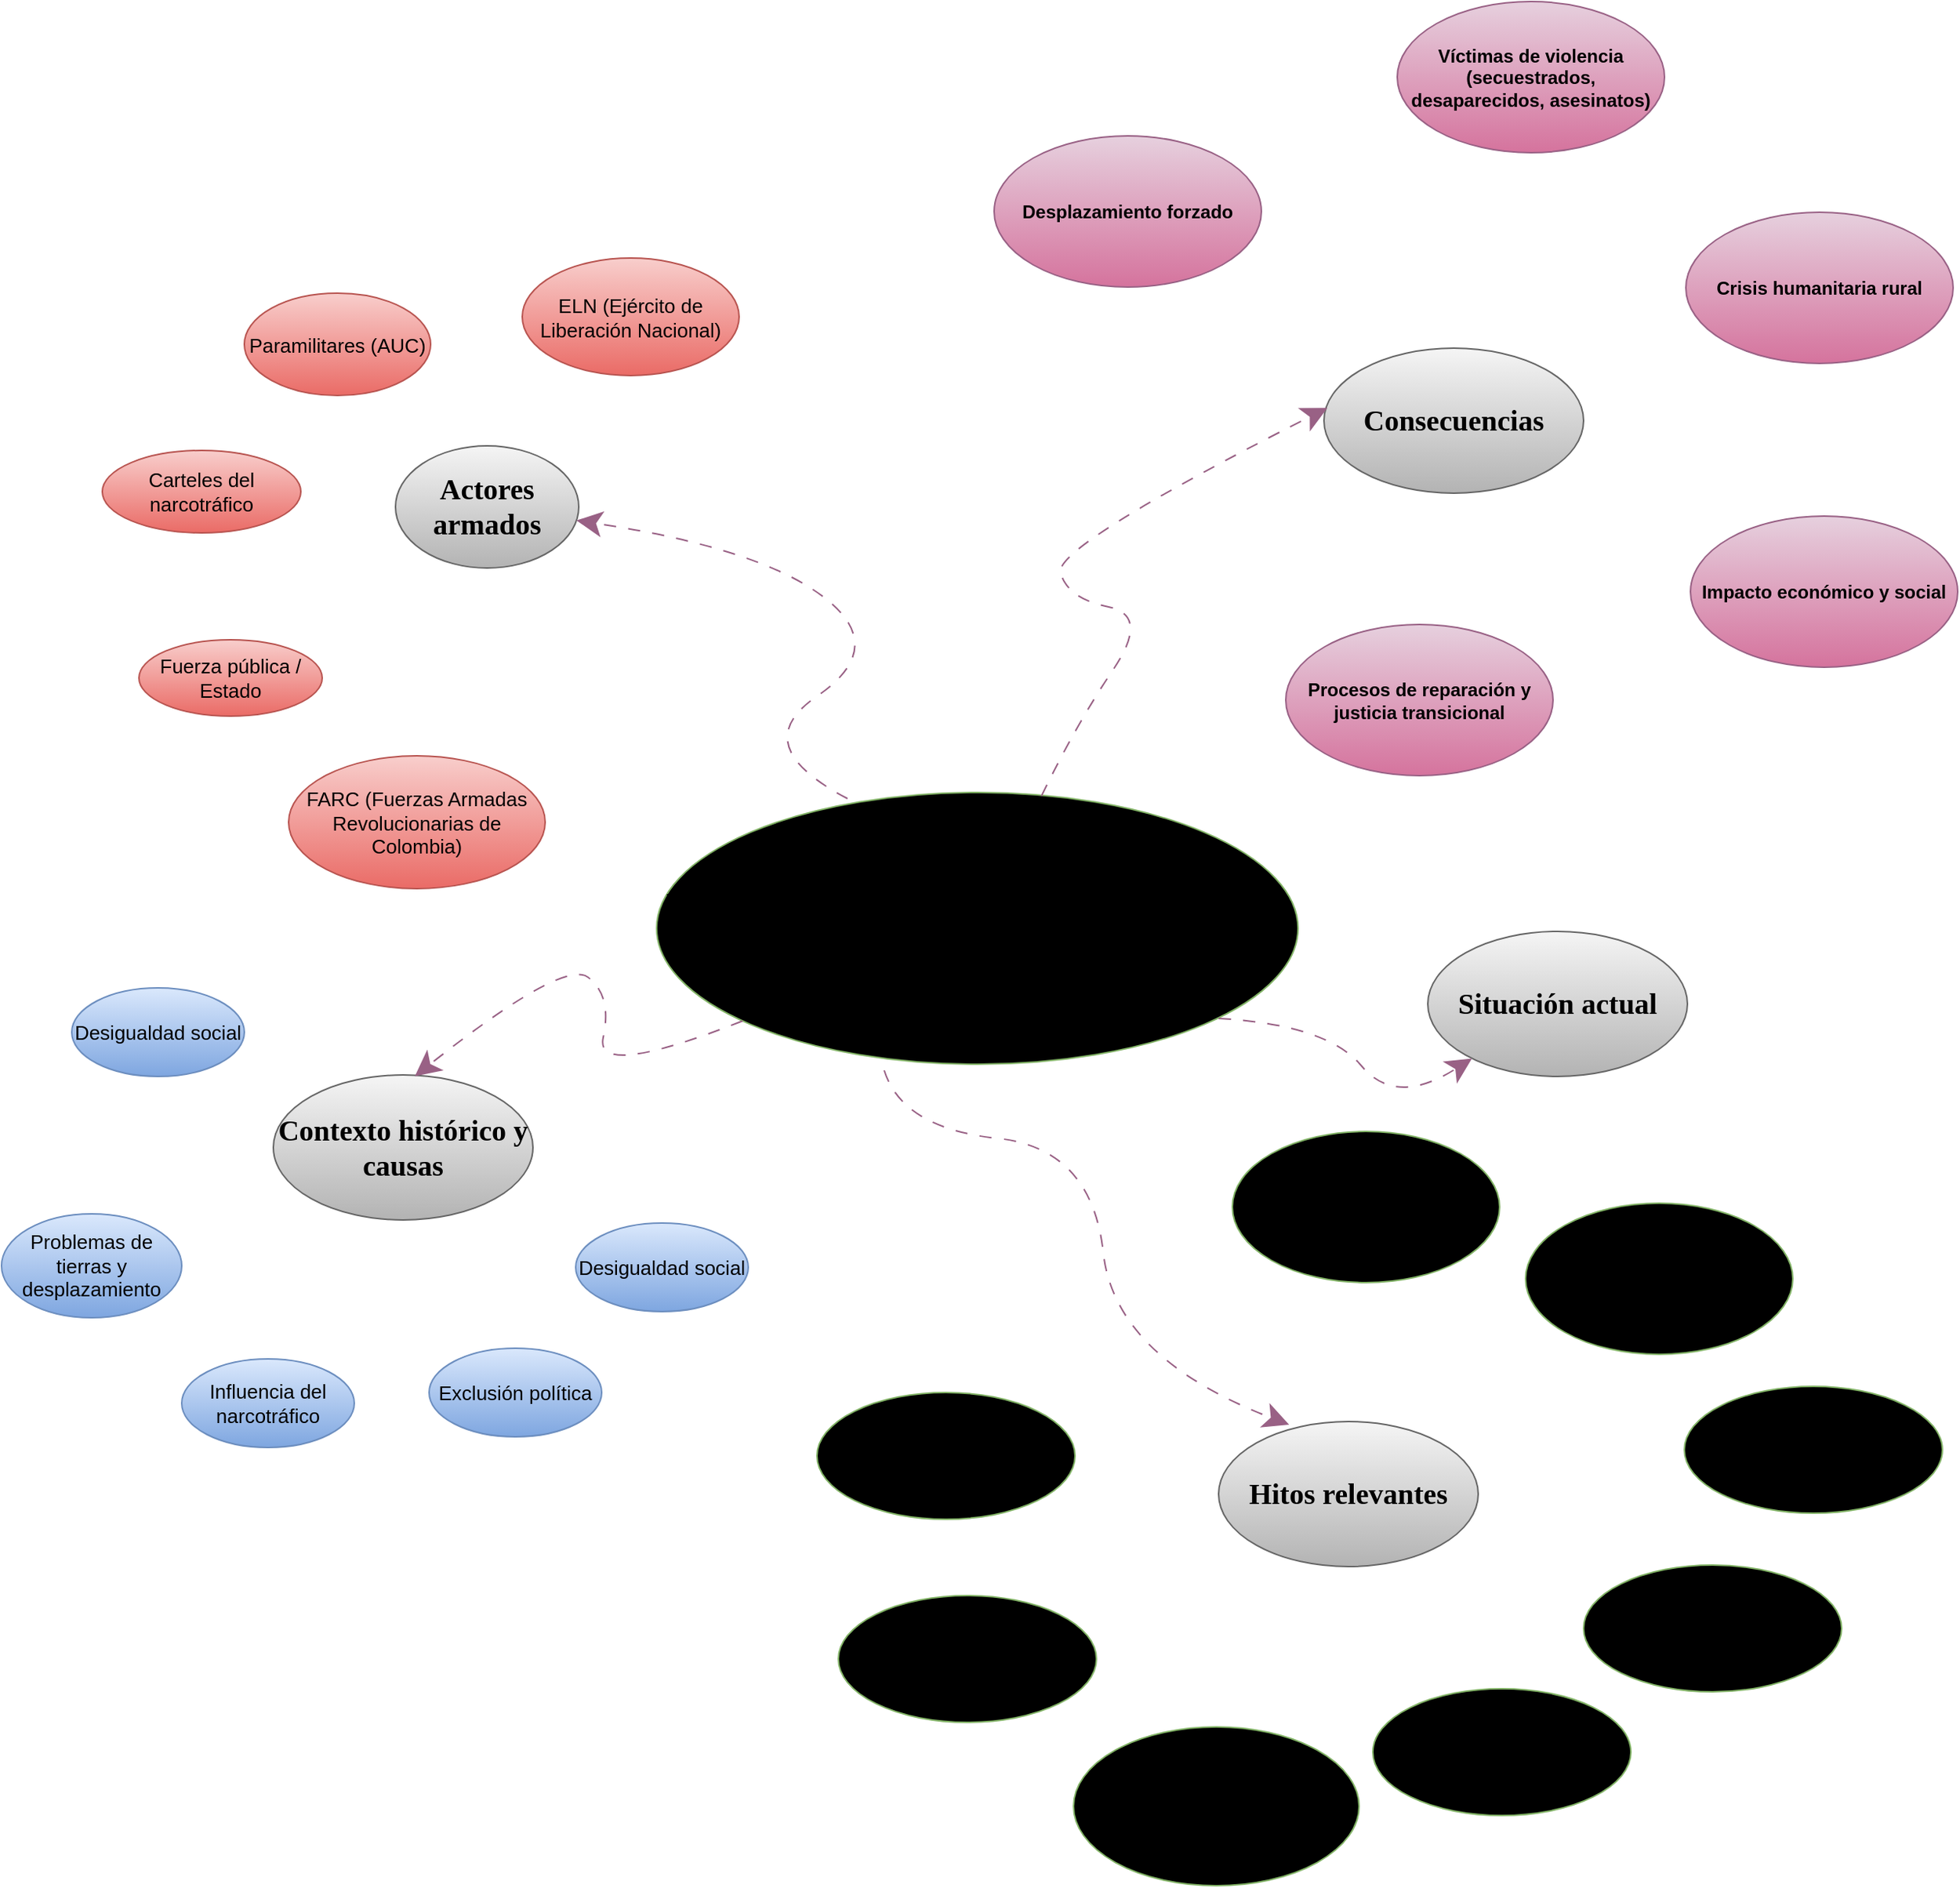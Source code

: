 <mxfile version="28.1.2">
  <diagram id="AttYlrDJAX9aKZHuvHc5" name="Página-1">
    <mxGraphModel dx="1675" dy="773" grid="0" gridSize="10" guides="0" tooltips="1" connect="0" arrows="1" fold="1" page="1" pageScale="1" pageWidth="2000" pageHeight="1700" background="light-dark(#FFFFFF,#FFFFFF)" math="0" shadow="0">
      <root>
        <mxCell id="0" />
        <mxCell id="1" parent="0" />
        <mxCell id="H_8EhADn51h16BN9ZeOo-1" value="&lt;font face=&quot;Times New Roman&quot; style=&quot;font-size: 25px; color: light-dark(rgb(0, 0, 0), rgb(255, 255, 51));&quot;&gt;&lt;i&gt;&lt;strong style=&quot;&quot; data-end=&quot;166&quot; data-start=&quot;101&quot;&gt;Hitos del conflicto armado en Colombia en los últimos 50 años&lt;/strong&gt;.&lt;/i&gt;&lt;/font&gt;" style="ellipse;whiteSpace=wrap;html=1;fillColor=#d5e8d4;strokeColor=#82b366;gradientColor=light-dark(#97D077,#66FF66);" vertex="1" parent="1">
          <mxGeometry x="767" y="792" width="420" height="178" as="geometry" />
        </mxCell>
        <mxCell id="H_8EhADn51h16BN9ZeOo-2" value="&lt;font face=&quot;Times New Roman&quot; style=&quot;color: light-dark(rgb(0, 0, 0), rgb(255, 255, 51)); font-size: 19px;&quot;&gt;&lt;b&gt;Contexto histórico y causas&lt;/b&gt;&lt;/font&gt;" style="ellipse;whiteSpace=wrap;html=1;fillColor=#f5f5f5;strokeColor=#666666;gradientColor=#b3b3b3;" vertex="1" parent="1">
          <mxGeometry x="516" y="977" width="170" height="95" as="geometry" />
        </mxCell>
        <mxCell id="H_8EhADn51h16BN9ZeOo-3" value="&lt;font face=&quot;Times New Roman&quot; style=&quot;color: light-dark(rgb(0, 0, 0), rgb(255, 255, 51)); font-size: 19px;&quot;&gt;&lt;b&gt;Actores armados&lt;/b&gt;&lt;/font&gt;" style="ellipse;whiteSpace=wrap;html=1;fillColor=#f5f5f5;strokeColor=#666666;gradientColor=#b3b3b3;" vertex="1" parent="1">
          <mxGeometry x="596" y="565" width="120" height="80" as="geometry" />
        </mxCell>
        <mxCell id="H_8EhADn51h16BN9ZeOo-4" value="&lt;font face=&quot;Times New Roman&quot; style=&quot;color: light-dark(rgb(0, 0, 0), rgb(255, 255, 51)); font-size: 19px;&quot;&gt;&lt;b&gt;Hitos relevantes&lt;/b&gt;&lt;/font&gt;" style="ellipse;whiteSpace=wrap;html=1;fillColor=#f5f5f5;strokeColor=#666666;gradientColor=#b3b3b3;" vertex="1" parent="1">
          <mxGeometry x="1135" y="1204" width="170" height="95" as="geometry" />
        </mxCell>
        <mxCell id="H_8EhADn51h16BN9ZeOo-5" value="&lt;font face=&quot;Times New Roman&quot; style=&quot;color: light-dark(rgb(0, 0, 0), rgb(255, 255, 51)); font-size: 19px;&quot;&gt;&lt;b&gt;Consecuencias&lt;/b&gt;&lt;/font&gt;" style="ellipse;whiteSpace=wrap;html=1;fillColor=#f5f5f5;strokeColor=#666666;gradientColor=#b3b3b3;" vertex="1" parent="1">
          <mxGeometry x="1204" y="501" width="170" height="95" as="geometry" />
        </mxCell>
        <mxCell id="H_8EhADn51h16BN9ZeOo-6" value="&lt;font face=&quot;Times New Roman&quot; style=&quot;color: light-dark(rgb(0, 0, 0), rgb(255, 255, 51)); font-size: 19px;&quot;&gt;&lt;b&gt;Situación actual&lt;/b&gt;&lt;/font&gt;" style="ellipse;whiteSpace=wrap;html=1;fillColor=#f5f5f5;strokeColor=#666666;gradientColor=#b3b3b3;" vertex="1" parent="1">
          <mxGeometry x="1272" y="883" width="170" height="95" as="geometry" />
        </mxCell>
        <mxCell id="H_8EhADn51h16BN9ZeOo-7" value="" style="curved=1;endArrow=classic;html=1;rounded=0;fillColor=#e6d0de;gradientColor=#d5739d;strokeColor=#996185;startSize=20;endSize=14;fontStyle=0;dashed=1;dashPattern=8 8;startArrow=none;startFill=0;entryX=0.013;entryY=0.412;entryDx=0;entryDy=0;entryPerimeter=0;exitX=0.6;exitY=0.013;exitDx=0;exitDy=0;exitPerimeter=0;" edge="1" parent="1" source="H_8EhADn51h16BN9ZeOo-1" target="H_8EhADn51h16BN9ZeOo-5">
          <mxGeometry width="50" height="50" relative="1" as="geometry">
            <mxPoint x="1017" y="787" as="sourcePoint" />
            <mxPoint x="1051.5" y="643.11" as="targetPoint" />
            <Array as="points">
              <mxPoint x="1042" y="747" />
              <mxPoint x="1090" y="676" />
              <mxPoint x="1036" y="665" />
              <mxPoint x="1027" y="631" />
            </Array>
          </mxGeometry>
        </mxCell>
        <mxCell id="H_8EhADn51h16BN9ZeOo-9" value="" style="curved=1;endArrow=classic;html=1;rounded=0;fillColor=#e6d0de;gradientColor=#d5739d;strokeColor=#996185;startSize=20;endSize=14;fontStyle=0;dashed=1;dashPattern=8 8;startArrow=none;startFill=0;" edge="1" parent="1" target="H_8EhADn51h16BN9ZeOo-3">
          <mxGeometry width="50" height="50" relative="1" as="geometry">
            <mxPoint x="891.99" y="796" as="sourcePoint" />
            <mxPoint x="718.999" y="621.062" as="targetPoint" />
            <Array as="points">
              <mxPoint x="824.99" y="761" />
              <mxPoint x="918.99" y="697" />
              <mxPoint x="835" y="632" />
            </Array>
          </mxGeometry>
        </mxCell>
        <mxCell id="H_8EhADn51h16BN9ZeOo-11" value="" style="curved=1;endArrow=classic;html=1;rounded=0;fillColor=#e6d0de;gradientColor=#d5739d;strokeColor=#996185;startSize=20;endSize=14;fontStyle=0;dashed=1;dashPattern=8 8;startArrow=none;startFill=0;entryX=0.272;entryY=0.022;entryDx=0;entryDy=0;entryPerimeter=0;" edge="1" parent="1" target="H_8EhADn51h16BN9ZeOo-4">
          <mxGeometry width="50" height="50" relative="1" as="geometry">
            <mxPoint x="916" y="974" as="sourcePoint" />
            <mxPoint x="948" y="1116" as="targetPoint" />
            <Array as="points">
              <mxPoint x="928" y="1012" />
              <mxPoint x="1052" y="1025" />
              <mxPoint x="1067" y="1162" />
            </Array>
          </mxGeometry>
        </mxCell>
        <mxCell id="H_8EhADn51h16BN9ZeOo-12" value="" style="curved=1;endArrow=classic;html=1;rounded=0;fillColor=#e6d0de;gradientColor=#d5739d;strokeColor=#996185;startSize=20;endSize=14;fontStyle=0;dashed=1;dashPattern=8 8;startArrow=none;startFill=0;" edge="1" parent="1" target="H_8EhADn51h16BN9ZeOo-6">
          <mxGeometry width="50" height="50" relative="1" as="geometry">
            <mxPoint x="1135" y="940" as="sourcePoint" />
            <mxPoint x="1164" y="1084" as="targetPoint" />
            <Array as="points">
              <mxPoint x="1206" y="944" />
              <mxPoint x="1251" y="998" />
            </Array>
          </mxGeometry>
        </mxCell>
        <mxCell id="H_8EhADn51h16BN9ZeOo-13" value="" style="curved=1;endArrow=classic;html=1;rounded=0;fillColor=#e6d0de;gradientColor=#d5739d;strokeColor=#996185;startSize=20;endSize=14;fontStyle=0;dashed=1;dashPattern=8 8;startArrow=none;startFill=0;entryX=0.545;entryY=0.009;entryDx=0;entryDy=0;entryPerimeter=0;" edge="1" parent="1" source="H_8EhADn51h16BN9ZeOo-1" target="H_8EhADn51h16BN9ZeOo-2">
          <mxGeometry width="50" height="50" relative="1" as="geometry">
            <mxPoint x="747" y="1021" as="sourcePoint" />
            <mxPoint x="623" y="966" as="targetPoint" />
            <Array as="points">
              <mxPoint x="726" y="980" />
              <mxPoint x="738" y="925" />
              <mxPoint x="706" y="901" />
            </Array>
          </mxGeometry>
        </mxCell>
        <mxCell id="H_8EhADn51h16BN9ZeOo-14" value="&lt;font style=&quot;color: light-dark(rgb(0, 0, 0), rgb(51, 255, 255)); font-size: 13px;&quot;&gt;Desigualdad social&lt;/font&gt;" style="ellipse;whiteSpace=wrap;html=1;fillColor=#dae8fc;strokeColor=#6c8ebf;gradientColor=#7ea6e0;" vertex="1" parent="1">
          <mxGeometry x="384" y="920" width="113" height="58" as="geometry" />
        </mxCell>
        <mxCell id="H_8EhADn51h16BN9ZeOo-15" value="&lt;font style=&quot;color: light-dark(rgb(0, 0, 0), rgb(51, 255, 255)); font-size: 13px;&quot;&gt;Problemas de tierras y desplazamiento&lt;/font&gt;" style="ellipse;whiteSpace=wrap;html=1;fillColor=#dae8fc;strokeColor=#6c8ebf;gradientColor=#7ea6e0;" vertex="1" parent="1">
          <mxGeometry x="338" y="1068" width="118" height="68" as="geometry" />
        </mxCell>
        <mxCell id="H_8EhADn51h16BN9ZeOo-16" value="&lt;font style=&quot;color: light-dark(rgb(0, 0, 0), rgb(51, 255, 255)); font-size: 13px;&quot;&gt;Desigualdad social&lt;/font&gt;" style="ellipse;whiteSpace=wrap;html=1;fillColor=#dae8fc;strokeColor=#6c8ebf;gradientColor=#7ea6e0;" vertex="1" parent="1">
          <mxGeometry x="714" y="1074" width="113" height="58" as="geometry" />
        </mxCell>
        <mxCell id="H_8EhADn51h16BN9ZeOo-17" value="&lt;font style=&quot;color: light-dark(rgb(0, 0, 0), rgb(51, 255, 255)); font-size: 13px;&quot;&gt;Influencia del narcotráfico&lt;/font&gt;" style="ellipse;whiteSpace=wrap;html=1;fillColor=#dae8fc;strokeColor=#6c8ebf;gradientColor=#7ea6e0;" vertex="1" parent="1">
          <mxGeometry x="456" y="1163" width="113" height="58" as="geometry" />
        </mxCell>
        <mxCell id="H_8EhADn51h16BN9ZeOo-18" value="&lt;font style=&quot;color: light-dark(rgb(0, 0, 0), rgb(51, 255, 255)); font-size: 13px;&quot;&gt;Exclusión política&lt;/font&gt;" style="ellipse;whiteSpace=wrap;html=1;fillColor=#dae8fc;strokeColor=#6c8ebf;gradientColor=#7ea6e0;" vertex="1" parent="1">
          <mxGeometry x="618" y="1156" width="113" height="58" as="geometry" />
        </mxCell>
        <mxCell id="H_8EhADn51h16BN9ZeOo-19" value="&lt;font style=&quot;color: light-dark(rgb(0, 0, 0), rgb(51, 255, 255)); font-size: 13px;&quot;&gt;FARC (Fuerzas Armadas Revolucionarias de Colombia)&lt;/font&gt;" style="ellipse;whiteSpace=wrap;html=1;fillColor=#f8cecc;strokeColor=light-dark(#B85450,#66FFFF);gradientColor=#ea6b66;" vertex="1" parent="1">
          <mxGeometry x="526" y="768" width="168" height="87" as="geometry" />
        </mxCell>
        <mxCell id="H_8EhADn51h16BN9ZeOo-20" value="&lt;font style=&quot;color: light-dark(rgb(0, 0, 0), rgb(51, 255, 255)); font-size: 13px;&quot;&gt;ELN (Ejército de Liberación Nacional)&lt;/font&gt;" style="ellipse;whiteSpace=wrap;html=1;fillColor=#f8cecc;strokeColor=light-dark(#B85450,#33FFFF);gradientColor=#ea6b66;" vertex="1" parent="1">
          <mxGeometry x="679" y="442" width="142" height="77" as="geometry" />
        </mxCell>
        <mxCell id="H_8EhADn51h16BN9ZeOo-21" value="&lt;font style=&quot;color: light-dark(rgb(0, 0, 0), rgb(51, 255, 255)); font-size: 13px;&quot;&gt;Paramilitares (AUC)&lt;/font&gt;" style="ellipse;whiteSpace=wrap;html=1;fillColor=#f8cecc;strokeColor=light-dark(#B85450,#66FFFF);gradientColor=#ea6b66;" vertex="1" parent="1">
          <mxGeometry x="497" y="465" width="122" height="67" as="geometry" />
        </mxCell>
        <mxCell id="H_8EhADn51h16BN9ZeOo-22" value="&lt;font style=&quot;color: light-dark(rgb(0, 0, 0), rgb(51, 255, 255)); font-size: 13px;&quot;&gt;Carteles del narcotráfico&lt;/font&gt;" style="ellipse;whiteSpace=wrap;html=1;fillColor=#f8cecc;strokeColor=light-dark(#B85450,#66FFFF);gradientColor=#ea6b66;" vertex="1" parent="1">
          <mxGeometry x="404" y="568" width="130" height="54" as="geometry" />
        </mxCell>
        <mxCell id="H_8EhADn51h16BN9ZeOo-23" value="&lt;font style=&quot;color: light-dark(rgb(0, 0, 0), rgb(51, 255, 255)); font-size: 13px;&quot;&gt;Fuerza pública / Estado&lt;/font&gt;" style="ellipse;whiteSpace=wrap;html=1;fillColor=#f8cecc;strokeColor=light-dark(#B85450,#66FFFF);gradientColor=#ea6b66;" vertex="1" parent="1">
          <mxGeometry x="428" y="692" width="120" height="50" as="geometry" />
        </mxCell>
        <mxCell id="H_8EhADn51h16BN9ZeOo-24" value="&lt;font style=&quot;color: light-dark(rgb(0, 0, 0), rgb(51, 255, 255)); font-size: 13px;&quot;&gt;1982: Inicio de diálogos de paz con FARC (Betancur)&lt;/font&gt;" style="ellipse;whiteSpace=wrap;html=1;fillColor=#d5e8d4;strokeColor=#82b366;gradientColor=light-dark(#97D077,#295A52);" vertex="1" parent="1">
          <mxGeometry x="872" y="1185" width="169" height="83" as="geometry" />
        </mxCell>
        <mxCell id="H_8EhADn51h16BN9ZeOo-25" value="&lt;font style=&quot;color: light-dark(rgb(0, 0, 0), rgb(51, 255, 255)); font-size: 13px;&quot;&gt;1984: Acuerdo de cese al fuego con FARC (La Uribe)&lt;/font&gt;" style="ellipse;whiteSpace=wrap;html=1;fillColor=#d5e8d4;strokeColor=#82b366;gradientColor=light-dark(#97D077,#295A52);" vertex="1" parent="1">
          <mxGeometry x="886" y="1318" width="169" height="83" as="geometry" />
        </mxCell>
        <mxCell id="H_8EhADn51h16BN9ZeOo-26" value="&lt;font style=&quot;color: light-dark(rgb(0, 0, 0), rgb(51, 255, 255)); font-size: 13px;&quot;&gt;1991: Nueva Constitución — apertura política, desmovilización M-19&lt;/font&gt;" style="ellipse;whiteSpace=wrap;html=1;fillColor=#d5e8d4;strokeColor=#82b366;gradientColor=light-dark(#97D077,#295A52);" vertex="1" parent="1">
          <mxGeometry x="1040" y="1404" width="187" height="104" as="geometry" />
        </mxCell>
        <mxCell id="H_8EhADn51h16BN9ZeOo-27" value="&lt;font style=&quot;color: light-dark(rgb(0, 0, 0), rgb(51, 255, 255)); font-size: 13px;&quot;&gt;1997-2006: Auge paramilitar (AUC)&lt;/font&gt;" style="ellipse;whiteSpace=wrap;html=1;fillColor=#d5e8d4;strokeColor=#82b366;gradientColor=light-dark(#97D077,#295A52);" vertex="1" parent="1">
          <mxGeometry x="1236" y="1379" width="169" height="83" as="geometry" />
        </mxCell>
        <mxCell id="H_8EhADn51h16BN9ZeOo-28" value="&lt;font style=&quot;color: light-dark(rgb(0, 0, 0), rgb(51, 255, 255)); font-size: 13px;&quot;&gt;2002-2010: Política de Seguridad Democrática (Uribe)&lt;/font&gt;" style="ellipse;whiteSpace=wrap;html=1;fillColor=#d5e8d4;strokeColor=#82b366;gradientColor=light-dark(#97D077,#295A52);" vertex="1" parent="1">
          <mxGeometry x="1374" y="1298" width="169" height="83" as="geometry" />
        </mxCell>
        <mxCell id="H_8EhADn51h16BN9ZeOo-29" value="&lt;font style=&quot;color: light-dark(rgb(0, 0, 0), rgb(51, 255, 255)); font-size: 13px;&quot;&gt;2012-2016: Proceso de paz con FARC (La Habana)&lt;/font&gt;" style="ellipse;whiteSpace=wrap;html=1;fillColor=#d5e8d4;strokeColor=#82b366;gradientColor=light-dark(#97D077,#295A52);" vertex="1" parent="1">
          <mxGeometry x="1440" y="1181" width="169" height="83" as="geometry" />
        </mxCell>
        <mxCell id="H_8EhADn51h16BN9ZeOo-30" value="&lt;font style=&quot;color: light-dark(rgb(0, 0, 0), rgb(51, 255, 255)); font-size: 13px;&quot;&gt;2016: Firma del Acuerdo de Paz con FARC &lt;br&gt;(Juan Manuel Santos)&lt;/font&gt;" style="ellipse;whiteSpace=wrap;html=1;fillColor=#d5e8d4;strokeColor=#82b366;gradientColor=light-dark(#97D077,#295A52);" vertex="1" parent="1">
          <mxGeometry x="1336" y="1061" width="175" height="99" as="geometry" />
        </mxCell>
        <mxCell id="H_8EhADn51h16BN9ZeOo-31" value="&lt;font style=&quot;color: light-dark(rgb(0, 0, 0), rgb(51, 255, 255));&quot;&gt;2019-presente: Disidencias y ELN continúan con presencia armada&lt;/font&gt;" style="ellipse;whiteSpace=wrap;html=1;fillColor=#d5e8d4;strokeColor=#82b366;gradientColor=light-dark(#97D077,#295A52);" vertex="1" parent="1">
          <mxGeometry x="1144" y="1014" width="175" height="99" as="geometry" />
        </mxCell>
        <mxCell id="H_8EhADn51h16BN9ZeOo-32" value="&lt;font style=&quot;color: light-dark(rgb(0, 0, 0), rgb(0, 255, 0));&quot;&gt;&lt;b style=&quot;&quot;&gt;Desplazamiento forzado&lt;/b&gt;&lt;/font&gt;" style="ellipse;whiteSpace=wrap;html=1;fillColor=#e6d0de;strokeColor=#996185;gradientColor=#d5739d;" vertex="1" parent="1">
          <mxGeometry x="988" y="362" width="175" height="99" as="geometry" />
        </mxCell>
        <mxCell id="H_8EhADn51h16BN9ZeOo-33" value="&lt;font style=&quot;color: light-dark(rgb(0, 0, 0), rgb(0, 255, 0));&quot;&gt;&lt;b style=&quot;&quot;&gt;Víctimas de violencia (secuestrados, desaparecidos, asesinatos)&lt;/b&gt;&lt;/font&gt;" style="ellipse;whiteSpace=wrap;html=1;fillColor=#e6d0de;strokeColor=#996185;gradientColor=#d5739d;" vertex="1" parent="1">
          <mxGeometry x="1252" y="274" width="175" height="99" as="geometry" />
        </mxCell>
        <mxCell id="H_8EhADn51h16BN9ZeOo-34" value="&lt;font style=&quot;color: light-dark(rgb(0, 0, 0), rgb(0, 255, 0));&quot;&gt;&lt;b style=&quot;&quot;&gt;Crisis humanitaria rural&lt;/b&gt;&lt;/font&gt;" style="ellipse;whiteSpace=wrap;html=1;fillColor=#e6d0de;strokeColor=#996185;gradientColor=#d5739d;" vertex="1" parent="1">
          <mxGeometry x="1441" y="412" width="175" height="99" as="geometry" />
        </mxCell>
        <mxCell id="H_8EhADn51h16BN9ZeOo-35" value="&lt;font style=&quot;color: light-dark(rgb(0, 0, 0), rgb(0, 255, 0));&quot;&gt;&lt;b style=&quot;&quot;&gt;Impacto económico y social&lt;/b&gt;&lt;/font&gt;" style="ellipse;whiteSpace=wrap;html=1;fillColor=#e6d0de;strokeColor=#996185;gradientColor=#d5739d;" vertex="1" parent="1">
          <mxGeometry x="1444" y="611" width="175" height="99" as="geometry" />
        </mxCell>
        <mxCell id="H_8EhADn51h16BN9ZeOo-36" value="&lt;font style=&quot;color: light-dark(rgb(0, 0, 0), rgb(0, 255, 0));&quot;&gt;&lt;b style=&quot;&quot;&gt;Procesos de reparación y justicia transicional&lt;/b&gt;&lt;/font&gt;" style="ellipse;whiteSpace=wrap;html=1;fillColor=#e6d0de;strokeColor=#996185;gradientColor=#d5739d;" vertex="1" parent="1">
          <mxGeometry x="1179" y="682" width="175" height="99" as="geometry" />
        </mxCell>
      </root>
    </mxGraphModel>
  </diagram>
</mxfile>
